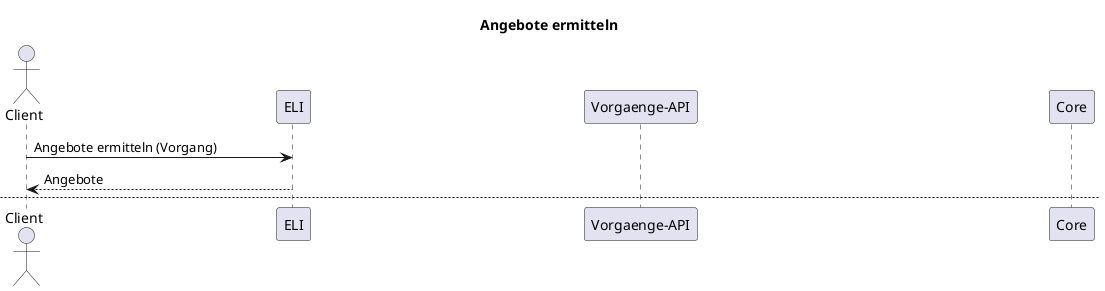 @startuml
title Angebote ermitteln
actor Client

Client -> ELI: Angebote ermitteln (Vorgang)
ELI --> Client: Angebote

newpage Angebot(e) merken

Client -> "Vorgaenge-API": Vorgang anlegen
"Vorgaenge-API" -> Core: Vorgang anlegen
Core --> "Vorgaenge-API": vorgangsNummer
"Vorgaenge-API" --> Client: vorgangsNummer

Client -> "Vorgaenge-API": Erfasste Daten speichern (vorgangsNummer)

Client -> ELI: Angebote ermitteln (vorgangsNummer)
ELI -> "Vorgaenge-API": getVorgang (vorgangsNummer)
"Vorgaenge-API" --> ELI: Vorgang
ELI -> ELI: Angebote ermitteln (Vorgang)
ELI --> Client: Angebote

Client [#00AA00]-> "Vorgaenge-API": merke Angebot (vorgangsNummer?,angebotsId,mId?)
note right: Evtl. eigener Merken Service
"Vorgaenge-API" -> ELI: getAngebot (angebotsId)
ELI --> "Vorgaenge-API": Angebot
"Vorgaenge-API" [#00AA00]-> Core: speichere Angebot (vorgangsNummer,Angebot)
Core --> "Vorgaenge-API": angebotId
"Vorgaenge-API" --> Client: Id gemerktes Angebot (mId)

newpage Angebot aktualisieren

Client [#00AA00]-> "Vorgaenge-API": aktualisiere Angebot (mId)
"Vorgaenge-API" [#00AA00]-> Core: getGemerktesAngebot(angebotsId)
Core -[#00AA00]-> "Vorgaenge-API": Angebot
"Vorgaenge-API" [#00AA00]-> "Vorgaenge-API": holeErfassteDaten und PA aus Angebot
"Vorgaenge-API" [#00AA00]-> ELI: Angebote ermitteln (erfassteDaten, Produktanbieter)
ELI -[#00AA00]-> "Vorgaenge-API" : aktualisiertes Angebot

"Vorgaenge-API" [#00AA00]-> Core: speichere Angebot (BTVId,Angebot, zugrundeliegendeAngebotsId)
"Vorgaenge-API" -[#00AA00]-> Client : aktualisiertes Angebot

newpage Gegenangebot

@enduml